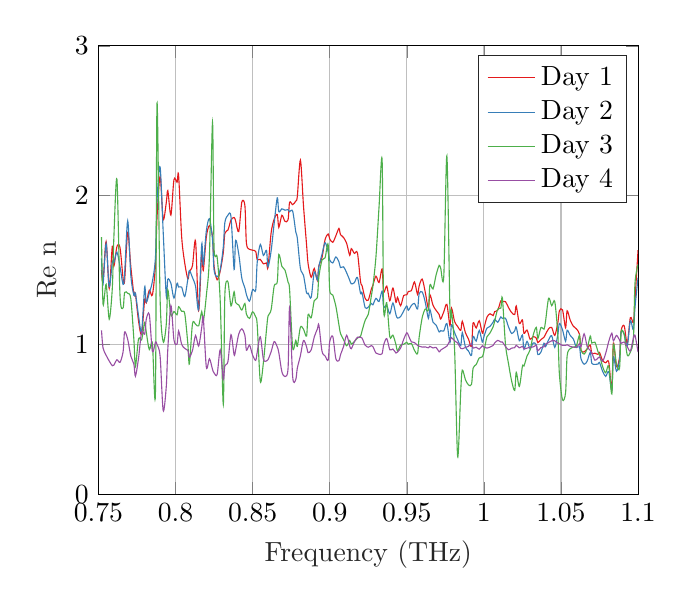 % This file was created by matlab2tikz.
%
%The latest updates can be retrieved from
%  http://www.mathworks.com/matlabcentral/fileexchange/22022-matlab2tikz-matlab2tikz
%where you can also make suggestions and rate matlab2tikz.
%
\definecolor{mycolor1}{rgb}{0.894,0.102,0.11}%
\definecolor{mycolor2}{rgb}{0.216,0.494,0.722}%
\definecolor{mycolor3}{rgb}{0.302,0.686,0.29}%
\definecolor{mycolor4}{rgb}{0.596,0.306,0.639}%
\definecolor{mycolor5}{rgb}{1.0,0.498,0.0}%
\definecolor{mycolor6}{rgb}{1.0,1.0,0.2}%
\definecolor{mycolor7}{rgb}{0.651,0.337,0.157}%
\definecolor{mycolor8}{rgb}{0.969,0.506,0.749}%
%
\begin{tikzpicture}

\begin{axis}[%
xmin=0.75,
xmax=1.1,
xlabel style={font=\color{white!15!black}},
xlabel={Frequency (THz)},
ymin=0,
ymax=3,
ylabel style={font=\color{white!15!black}},
ylabel={Re n},
axis background/.style={fill=white},
xmajorgrids,
ymajorgrids,
legend style={legend cell align=left, align=left, draw=white!15!black}
]
\addplot [smooth, color=mycolor1]
  table[row sep=crcr]{%
0.752	1.501\\
0.753	1.423\\
0.755	1.69\\
0.757	1.376\\
0.759	1.659\\
0.76	1.525\\
0.762	1.656\\
0.764	1.65\\
0.766	1.443\\
0.767	1.431\\
0.769	1.749\\
0.771	1.524\\
0.773	1.339\\
0.774	1.339\\
0.776	1.16\\
0.778	1.07\\
0.78	1.302\\
0.781	1.28\\
0.783	1.365\\
0.785	1.332\\
0.787	1.534\\
0.788	1.848\\
0.79	2.126\\
0.792	1.84\\
0.794	1.949\\
0.795	2.031\\
0.797	1.867\\
0.799	2.105\\
0.801	2.087\\
0.802	2.134\\
0.804	1.72\\
0.806	1.545\\
0.808	1.44\\
0.809	1.488\\
0.811	1.529\\
0.813	1.692\\
0.815	1.228\\
0.817	1.617\\
0.818	1.497\\
0.82	1.722\\
0.822	1.797\\
0.824	1.724\\
0.825	1.526\\
0.827	1.434\\
0.829	1.493\\
0.831	1.617\\
0.832	1.745\\
0.834	1.767\\
0.836	1.835\\
0.838	1.851\\
0.839	1.828\\
0.841	1.757\\
0.843	1.954\\
0.845	1.931\\
0.846	1.678\\
0.848	1.638\\
0.85	1.632\\
0.852	1.624\\
0.853	1.569\\
0.855	1.571\\
0.857	1.541\\
0.859	1.547\\
0.86	1.518\\
0.862	1.748\\
0.864	1.841\\
0.866	1.871\\
0.867	1.785\\
0.869	1.866\\
0.871	1.825\\
0.873	1.836\\
0.874	1.953\\
0.876	1.937\\
0.878	1.961\\
0.879	1.991\\
0.881	2.235\\
0.883	1.93\\
0.885	1.668\\
0.886	1.541\\
0.888	1.451\\
0.89	1.51\\
0.892	1.43\\
0.893	1.529\\
0.895	1.582\\
0.897	1.703\\
0.899	1.741\\
0.9	1.708\\
0.902	1.685\\
0.904	1.729\\
0.906	1.778\\
0.907	1.737\\
0.909	1.717\\
0.911	1.678\\
0.913	1.598\\
0.914	1.643\\
0.916	1.611\\
0.918	1.614\\
0.92	1.423\\
0.921	1.395\\
0.923	1.31\\
0.925	1.298\\
0.927	1.372\\
0.928	1.397\\
0.93	1.458\\
0.932	1.416\\
0.934	1.507\\
0.935	1.351\\
0.937	1.392\\
0.939	1.294\\
0.941	1.379\\
0.943	1.283\\
0.944	1.317\\
0.946	1.261\\
0.948	1.329\\
0.95	1.333\\
0.951	1.356\\
0.953	1.362\\
0.955	1.42\\
0.957	1.335\\
0.958	1.392\\
0.96	1.439\\
0.962	1.35\\
0.964	1.242\\
0.965	1.335\\
0.967	1.264\\
0.969	1.23\\
0.971	1.202\\
0.972	1.172\\
0.974	1.22\\
0.976	1.27\\
0.978	1.128\\
0.979	1.245\\
0.981	1.155\\
0.983	1.122\\
0.985	1.096\\
0.986	1.157\\
0.988	1.081\\
0.99	1.038\\
0.992	0.989\\
0.993	1.146\\
0.995	1.112\\
0.997	1.16\\
0.999	1.077\\
1.0	1.108\\
1.002	1.184\\
1.004	1.207\\
1.006	1.195\\
1.007	1.221\\
1.009	1.231\\
1.011	1.294\\
1.012	1.291\\
1.014	1.288\\
1.016	1.248\\
1.018	1.215\\
1.02	1.202\\
1.021	1.259\\
1.023	1.142\\
1.025	1.166\\
1.026	1.076\\
1.028	1.098\\
1.03	1.036\\
1.032	1.054\\
1.034	1.044\\
1.035	1.014\\
1.037	1.034\\
1.039	1.05\\
1.04	1.069\\
1.042	1.107\\
1.044	1.115\\
1.046	1.062\\
1.048	1.149\\
1.049	1.227\\
1.051	1.233\\
1.053	1.113\\
1.054	1.227\\
1.056	1.164\\
1.058	1.124\\
1.06	1.106\\
1.062	1.07\\
1.063	0.962\\
1.065	0.952\\
1.067	0.972\\
1.069	0.998\\
1.07	0.942\\
1.072	0.943\\
1.074	0.935\\
1.075	0.948\\
1.077	0.894\\
1.079	0.879\\
1.081	0.884\\
1.083	0.697\\
1.084	1.012\\
1.086	0.852\\
1.088	0.917\\
1.089	1.092\\
1.091	1.126\\
1.093	1.008\\
1.095	1.181\\
1.097	1.149\\
1.098	1.299\\
1.1	1.633\\
};
\addlegendentry{Day 1}

\addplot [smooth, color=mycolor2]
  table[row sep=crcr]{%
0.752	1.577\\
0.753	1.404\\
0.755	1.676\\
0.757	1.387\\
0.759	1.552\\
0.76	1.548\\
0.762	1.619\\
0.764	1.522\\
0.766	1.403\\
0.767	1.476\\
0.769	1.828\\
0.771	1.465\\
0.773	1.33\\
0.774	1.345\\
0.776	1.195\\
0.778	1.089\\
0.78	1.386\\
0.781	1.284\\
0.783	1.345\\
0.785	1.423\\
0.787	1.585\\
0.788	1.965\\
0.79	2.189\\
0.792	1.756\\
0.794	1.326\\
0.795	1.438\\
0.797	1.411\\
0.799	1.312\\
0.801	1.411\\
0.802	1.386\\
0.804	1.385\\
0.806	1.322\\
0.808	1.438\\
0.809	1.496\\
0.811	1.449\\
0.813	1.39\\
0.815	1.239\\
0.817	1.672\\
0.818	1.536\\
0.82	1.762\\
0.822	1.843\\
0.824	1.704\\
0.825	1.5\\
0.827	1.454\\
0.829	1.503\\
0.831	1.655\\
0.832	1.817\\
0.834	1.867\\
0.836	1.854\\
0.838	1.504\\
0.839	1.698\\
0.841	1.608\\
0.843	1.445\\
0.845	1.38\\
0.846	1.335\\
0.848	1.291\\
0.85	1.369\\
0.852	1.365\\
0.853	1.552\\
0.855	1.671\\
0.857	1.597\\
0.859	1.631\\
0.86	1.522\\
0.862	1.626\\
0.864	1.814\\
0.866	1.983\\
0.867	1.89\\
0.869	1.909\\
0.871	1.9\\
0.873	1.904\\
0.874	1.89\\
0.876	1.893\\
0.878	1.755\\
0.879	1.712\\
0.881	1.511\\
0.883	1.465\\
0.885	1.346\\
0.886	1.345\\
0.888	1.316\\
0.89	1.487\\
0.892	1.434\\
0.893	1.524\\
0.895	1.604\\
0.897	1.682\\
0.899	1.622\\
0.9	1.567\\
0.902	1.547\\
0.904	1.587\\
0.906	1.554\\
0.907	1.516\\
0.909	1.521\\
0.911	1.481\\
0.913	1.431\\
0.914	1.407\\
0.916	1.415\\
0.918	1.45\\
0.92	1.344\\
0.921	1.347\\
0.923	1.248\\
0.925	1.251\\
0.927	1.276\\
0.928	1.267\\
0.93	1.31\\
0.932	1.289\\
0.934	1.358\\
0.935	1.254\\
0.937	1.263\\
0.939	1.207\\
0.941	1.279\\
0.943	1.2\\
0.944	1.178\\
0.946	1.188\\
0.948	1.226\\
0.95	1.259\\
0.951	1.23\\
0.953	1.263\\
0.955	1.276\\
0.957	1.239\\
0.958	1.34\\
0.96	1.353\\
0.962	1.283\\
0.964	1.176\\
0.965	1.237\\
0.967	1.151\\
0.969	1.131\\
0.971	1.085\\
0.972	1.094\\
0.974	1.092\\
0.976	1.142\\
0.978	1.014\\
0.979	1.133\\
0.981	1.081\\
0.983	1.033\\
0.985	0.993\\
0.986	1.081\\
0.988	0.986\\
0.99	0.958\\
0.992	0.93\\
0.993	1.056\\
0.995	1.024\\
0.997	1.095\\
0.999	1.017\\
1.0	1.052\\
1.002	1.111\\
1.004	1.123\\
1.006	1.151\\
1.007	1.17\\
1.009	1.15\\
1.011	1.186\\
1.012	1.175\\
1.014	1.177\\
1.016	1.119\\
1.018	1.075\\
1.02	1.093\\
1.021	1.118\\
1.023	1.026\\
1.025	1.065\\
1.026	0.969\\
1.028	1.022\\
1.03	0.972\\
1.032	1.012\\
1.034	0.999\\
1.035	0.934\\
1.037	0.95\\
1.039	1.01\\
1.04	0.987\\
1.042	1.033\\
1.044	1.06\\
1.046	0.982\\
1.048	1.069\\
1.049	1.142\\
1.051	1.1\\
1.053	1.023\\
1.054	1.097\\
1.056	1.062\\
1.058	1.039\\
1.06	0.982\\
1.062	0.986\\
1.063	0.905\\
1.065	0.869\\
1.067	0.89\\
1.069	0.948\\
1.07	0.876\\
1.072	0.868\\
1.074	0.87\\
1.075	0.881\\
1.077	0.822\\
1.079	0.788\\
1.081	0.82\\
1.083	0.694\\
1.084	0.92\\
1.086	0.822\\
1.088	0.902\\
1.089	1.084\\
1.091	1.072\\
1.093	0.989\\
1.095	1.161\\
1.097	1.098\\
1.098	1.248\\
1.1	1.448\\
};
\addlegendentry{Day 2}

\addplot [smooth, color=mycolor3]
  table[row sep=crcr]{%
0.752	1.719\\
0.753	1.272\\
0.755	1.404\\
0.757	1.171\\
0.759	1.377\\
0.76	1.713\\
0.762	2.108\\
0.764	1.33\\
0.766	1.247\\
0.767	1.349\\
0.769	1.344\\
0.771	1.308\\
0.773	1.034\\
0.774	0.854\\
0.776	1.038\\
0.778	1.032\\
0.78	1.149\\
0.781	1.086\\
0.783	0.967\\
0.785	1.01\\
0.787	0.689\\
0.788	2.616\\
0.79	1.311\\
0.792	1.02\\
0.794	1.136\\
0.795	1.367\\
0.797	1.197\\
0.799	1.222\\
0.801	1.2\\
0.802	1.254\\
0.804	1.223\\
0.806	1.207\\
0.808	1.005\\
0.809	0.871\\
0.811	1.14\\
0.813	1.137\\
0.815	1.126\\
0.817	1.221\\
0.818	1.153\\
0.82	1.329\\
0.822	1.595\\
0.824	2.489\\
0.825	1.651\\
0.827	1.585\\
0.829	1.291\\
0.831	0.6\\
0.832	1.333\\
0.834	1.42\\
0.836	1.259\\
0.838	1.354\\
0.839	1.282\\
0.841	1.266\\
0.843	1.232\\
0.845	1.276\\
0.846	1.203\\
0.848	1.176\\
0.85	1.22\\
0.852	1.186\\
0.853	1.131\\
0.855	0.755\\
0.857	0.881\\
0.859	1.099\\
0.86	1.191\\
0.862	1.233\\
0.864	1.393\\
0.866	1.42\\
0.867	1.604\\
0.869	1.524\\
0.871	1.499\\
0.873	1.418\\
0.874	1.367\\
0.876	0.979\\
0.878	1.029\\
0.879	0.989\\
0.881	1.117\\
0.883	1.104\\
0.885	1.058\\
0.886	1.202\\
0.888	1.18\\
0.89	1.295\\
0.892	1.315\\
0.893	1.456\\
0.895	1.566\\
0.897	1.581\\
0.899	1.67\\
0.9	1.368\\
0.902	1.332\\
0.904	1.257\\
0.906	1.132\\
0.907	1.075\\
0.909	1.034\\
0.911	0.993\\
0.913	1.028\\
0.914	1.004\\
0.916	1.021\\
0.918	1.044\\
0.92	1.056\\
0.921	1.093\\
0.923	1.163\\
0.925	1.202\\
0.927	1.325\\
0.928	1.389\\
0.93	1.588\\
0.932	1.921\\
0.934	2.234\\
0.935	1.239\\
0.937	1.281\\
0.939	1.053\\
0.941	1.064\\
0.943	1.0\\
0.944	0.958\\
0.946	0.997\\
0.948	1.003\\
0.95	1.016\\
0.951	1.003\\
0.953	1.008\\
0.955	0.962\\
0.957	0.94\\
0.958	1.048\\
0.96	1.181\\
0.962	1.239\\
0.964	1.233\\
0.965	1.4\\
0.967	1.373\\
0.969	1.466\\
0.971	1.531\\
0.972	1.511\\
0.974	1.458\\
0.976	2.264\\
0.978	1.229\\
0.979	1.222\\
0.981	0.97\\
0.983	0.251\\
0.985	0.693\\
0.986	0.83\\
0.988	0.767\\
0.99	0.731\\
0.992	0.735\\
0.993	0.843\\
0.995	0.867\\
0.997	0.911\\
0.999	0.919\\
1.0	0.953\\
1.002	1.053\\
1.004	1.079\\
1.006	1.12\\
1.007	1.158\\
1.009	1.238\\
1.011	1.245\\
1.012	1.314\\
1.014	1.003\\
1.016	0.872\\
1.018	0.757\\
1.02	0.694\\
1.021	0.815\\
1.023	0.721\\
1.025	0.856\\
1.026	0.857\\
1.028	0.924\\
1.03	0.966\\
1.032	1.065\\
1.034	1.116\\
1.035	1.041\\
1.037	1.114\\
1.039	1.104\\
1.04	1.157\\
1.042	1.311\\
1.044	1.261\\
1.046	1.288\\
1.048	1.061\\
1.049	0.8\\
1.051	0.631\\
1.053	0.679\\
1.054	0.926\\
1.056	0.974\\
1.058	0.984\\
1.06	0.992\\
1.062	1.063\\
1.063	0.964\\
1.065	0.937\\
1.067	0.973\\
1.069	1.058\\
1.07	1.011\\
1.072	1.017\\
1.074	0.954\\
1.075	0.933\\
1.077	0.854\\
1.079	0.812\\
1.081	0.858\\
1.083	0.67\\
1.084	1.0\\
1.086	0.871\\
1.088	0.843\\
1.089	1.085\\
1.091	1.067\\
1.093	0.931\\
1.095	0.95\\
1.097	1.041\\
1.098	1.411\\
1.1	1.536\\
};
\addlegendentry{Day 3}

\addplot [smooth, color=mycolor4]
  table[row sep=crcr]{%
0.752	1.096\\
0.753	0.978\\
0.755	0.929\\
0.757	0.891\\
0.759	0.859\\
0.76	0.863\\
0.762	0.899\\
0.764	0.882\\
0.766	0.953\\
0.767	1.085\\
0.769	1.035\\
0.771	0.924\\
0.773	0.87\\
0.774	0.789\\
0.776	0.908\\
0.778	1.085\\
0.78	1.07\\
0.781	1.168\\
0.783	1.203\\
0.785	0.954\\
0.787	1.018\\
0.788	1.002\\
0.79	0.923\\
0.792	0.559\\
0.794	0.719\\
0.795	0.969\\
0.797	1.262\\
0.799	1.031\\
0.801	1.004\\
0.802	1.092\\
0.804	1.002\\
0.806	0.975\\
0.808	0.962\\
0.809	0.917\\
0.811	0.961\\
0.813	1.061\\
0.815	0.991\\
0.817	1.115\\
0.818	1.183\\
0.82	0.849\\
0.822	0.906\\
0.824	0.835\\
0.825	0.811\\
0.827	0.801\\
0.829	0.966\\
0.831	0.768\\
0.832	0.859\\
0.834	0.887\\
0.836	1.067\\
0.838	0.932\\
0.839	0.965\\
0.841	1.071\\
0.843	1.106\\
0.845	1.063\\
0.846	0.963\\
0.848	0.997\\
0.85	0.93\\
0.852	0.895\\
0.853	0.951\\
0.855	1.053\\
0.857	0.903\\
0.859	0.891\\
0.86	0.9\\
0.862	0.952\\
0.864	1.021\\
0.866	0.985\\
0.867	0.947\\
0.869	0.819\\
0.871	0.787\\
0.873	0.842\\
0.874	1.251\\
0.876	0.784\\
0.878	0.767\\
0.879	0.843\\
0.881	0.926\\
0.883	1.028\\
0.885	0.986\\
0.886	0.947\\
0.888	0.965\\
0.89	1.052\\
0.892	1.105\\
0.893	1.131\\
0.895	0.957\\
0.897	0.925\\
0.899	0.897\\
0.9	1.02\\
0.902	1.055\\
0.904	0.906\\
0.906	0.893\\
0.907	0.932\\
0.909	0.988\\
0.911	1.063\\
0.913	0.99\\
0.914	0.973\\
0.916	1.019\\
0.918	1.05\\
0.92	1.05\\
0.921	1.044\\
0.923	0.997\\
0.925	0.983\\
0.927	0.994\\
0.928	0.988\\
0.93	0.944\\
0.932	0.936\\
0.934	0.94\\
0.935	0.998\\
0.937	1.041\\
0.939	0.966\\
0.941	0.971\\
0.943	0.944\\
0.944	0.951\\
0.946	0.978\\
0.948	1.036\\
0.95	1.08\\
0.951	1.063\\
0.953	1.019\\
0.955	1.014\\
0.957	0.995\\
0.958	0.99\\
0.96	0.984\\
0.962	0.985\\
0.964	0.979\\
0.965	0.989\\
0.967	0.978\\
0.969	0.982\\
0.971	0.952\\
0.972	0.964\\
0.974	0.977\\
0.976	0.99\\
0.978	1.028\\
0.979	1.047\\
0.981	1.026\\
0.983	1.011\\
0.985	0.975\\
0.986	0.973\\
0.988	0.981\\
0.99	0.989\\
0.992	1.008\\
0.993	0.977\\
0.995	0.983\\
0.997	0.97\\
0.999	0.993\\
1.0	0.984\\
1.002	0.977\\
1.004	0.984\\
1.006	0.995\\
1.007	1.012\\
1.009	1.029\\
1.011	1.018\\
1.012	1.018\\
1.014	0.988\\
1.016	0.966\\
1.018	0.977\\
1.02	0.98\\
1.021	0.996\\
1.023	0.979\\
1.025	0.989\\
1.026	0.972\\
1.028	0.977\\
1.03	0.983\\
1.032	0.985\\
1.034	0.995\\
1.035	0.959\\
1.037	0.981\\
1.039	0.986\\
1.04	1.004\\
1.042	1.015\\
1.044	1.026\\
1.046	1.026\\
1.048	1.01\\
1.049	1.006\\
1.051	0.995\\
1.053	0.995\\
1.054	1.0\\
1.056	0.988\\
1.058	0.984\\
1.06	0.981\\
1.062	1.007\\
1.063	0.985\\
1.065	1.073\\
1.067	0.988\\
1.069	0.962\\
1.07	0.946\\
1.072	0.896\\
1.074	0.911\\
1.075	0.918\\
1.077	0.89\\
1.079	0.942\\
1.081	1.022\\
1.083	1.077\\
1.084	1.026\\
1.086	1.062\\
1.088	1.031\\
1.089	1.009\\
1.091	1.018\\
1.093	0.987\\
1.095	0.958\\
1.097	1.045\\
1.098	1.064\\
1.1	0.95\\
};
\addlegendentry{Day 4}

\end{axis}
\end{tikzpicture}%
